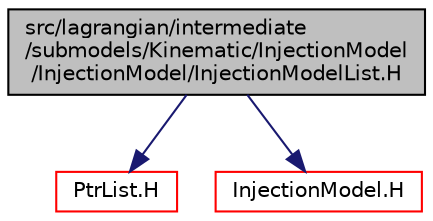 digraph "src/lagrangian/intermediate/submodels/Kinematic/InjectionModel/InjectionModel/InjectionModelList.H"
{
  bgcolor="transparent";
  edge [fontname="Helvetica",fontsize="10",labelfontname="Helvetica",labelfontsize="10"];
  node [fontname="Helvetica",fontsize="10",shape=record];
  Node0 [label="src/lagrangian/intermediate\l/submodels/Kinematic/InjectionModel\l/InjectionModel/InjectionModelList.H",height=0.2,width=0.4,color="black", fillcolor="grey75", style="filled", fontcolor="black"];
  Node0 -> Node1 [color="midnightblue",fontsize="10",style="solid",fontname="Helvetica"];
  Node1 [label="PtrList.H",height=0.2,width=0.4,color="red",URL="$a09419.html"];
  Node0 -> Node68 [color="midnightblue",fontsize="10",style="solid",fontname="Helvetica"];
  Node68 [label="InjectionModel.H",height=0.2,width=0.4,color="red",URL="$a06416.html"];
}
